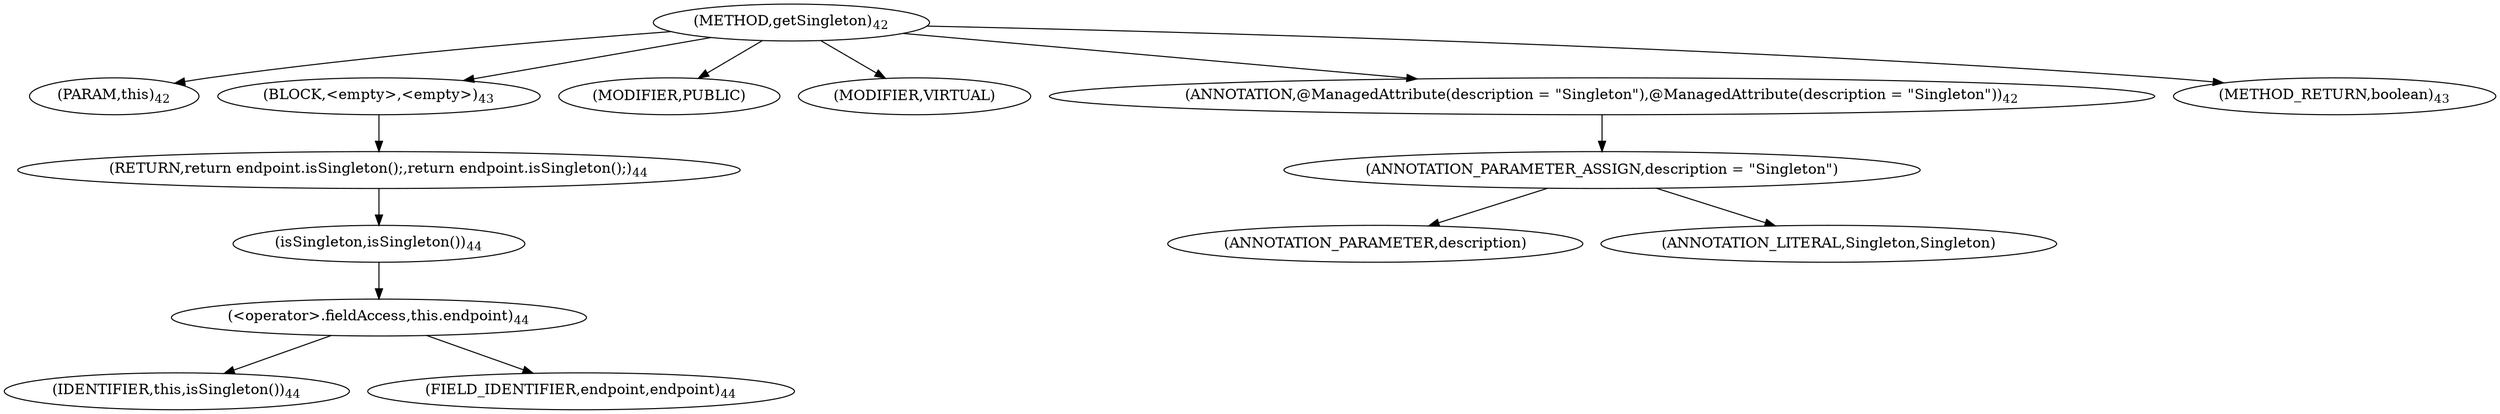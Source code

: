 digraph "getSingleton" {  
"59" [label = <(METHOD,getSingleton)<SUB>42</SUB>> ]
"60" [label = <(PARAM,this)<SUB>42</SUB>> ]
"61" [label = <(BLOCK,&lt;empty&gt;,&lt;empty&gt;)<SUB>43</SUB>> ]
"62" [label = <(RETURN,return endpoint.isSingleton();,return endpoint.isSingleton();)<SUB>44</SUB>> ]
"63" [label = <(isSingleton,isSingleton())<SUB>44</SUB>> ]
"64" [label = <(&lt;operator&gt;.fieldAccess,this.endpoint)<SUB>44</SUB>> ]
"65" [label = <(IDENTIFIER,this,isSingleton())<SUB>44</SUB>> ]
"66" [label = <(FIELD_IDENTIFIER,endpoint,endpoint)<SUB>44</SUB>> ]
"67" [label = <(MODIFIER,PUBLIC)> ]
"68" [label = <(MODIFIER,VIRTUAL)> ]
"69" [label = <(ANNOTATION,@ManagedAttribute(description = &quot;Singleton&quot;),@ManagedAttribute(description = &quot;Singleton&quot;))<SUB>42</SUB>> ]
"70" [label = <(ANNOTATION_PARAMETER_ASSIGN,description = &quot;Singleton&quot;)> ]
"71" [label = <(ANNOTATION_PARAMETER,description)> ]
"72" [label = <(ANNOTATION_LITERAL,Singleton,Singleton)> ]
"73" [label = <(METHOD_RETURN,boolean)<SUB>43</SUB>> ]
  "59" -> "60" 
  "59" -> "61" 
  "59" -> "67" 
  "59" -> "68" 
  "59" -> "69" 
  "59" -> "73" 
  "61" -> "62" 
  "62" -> "63" 
  "63" -> "64" 
  "64" -> "65" 
  "64" -> "66" 
  "69" -> "70" 
  "70" -> "71" 
  "70" -> "72" 
}
